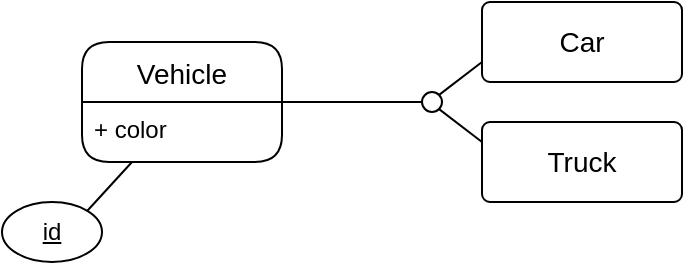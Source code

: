 <mxfile version="14.4.9" type="device"><diagram id="3r9_8MJocPqlBqg-iZ3g" name="Page-1"><mxGraphModel dx="569" dy="316" grid="1" gridSize="10" guides="1" tooltips="1" connect="1" arrows="1" fold="1" page="1" pageScale="1" pageWidth="850" pageHeight="1100" math="0" shadow="0"><root><mxCell id="0"/><mxCell id="1" parent="0"/><mxCell id="wTfbZInHD54_hbSJ-lcq-9" style="rounded=0;orthogonalLoop=1;jettySize=auto;html=1;exitX=0.25;exitY=1;exitDx=0;exitDy=0;entryX=1;entryY=0;entryDx=0;entryDy=0;endArrow=none;endFill=0;" parent="1" source="YVFj9LoLcNdwkADJwbmD-2" target="wTfbZInHD54_hbSJ-lcq-8" edge="1"><mxGeometry relative="1" as="geometry"/></mxCell><mxCell id="wTfbZInHD54_hbSJ-lcq-14" style="edgeStyle=none;rounded=0;orthogonalLoop=1;jettySize=auto;html=1;exitX=1;exitY=0;exitDx=0;exitDy=0;entryX=0;entryY=0.5;entryDx=0;entryDy=0;entryPerimeter=0;endArrow=none;endFill=0;" parent="1" source="YVFj9LoLcNdwkADJwbmD-2" target="wTfbZInHD54_hbSJ-lcq-13" edge="1"><mxGeometry relative="1" as="geometry"><mxPoint x="270" y="170" as="sourcePoint"/></mxGeometry></mxCell><mxCell id="wTfbZInHD54_hbSJ-lcq-6" value="Car" style="rounded=1;arcSize=10;whiteSpace=wrap;html=1;align=center;strokeWidth=1;fontSize=14;" parent="1" vertex="1"><mxGeometry x="350" y="120" width="100" height="40" as="geometry"/></mxCell><mxCell id="wTfbZInHD54_hbSJ-lcq-7" value="Truck" style="rounded=1;arcSize=10;whiteSpace=wrap;html=1;align=center;strokeWidth=1;fontSize=14;" parent="1" vertex="1"><mxGeometry x="350" y="180" width="100" height="40" as="geometry"/></mxCell><mxCell id="wTfbZInHD54_hbSJ-lcq-8" value="&lt;div style=&quot;font-size: 12px;&quot;&gt;id&lt;/div&gt;" style="ellipse;whiteSpace=wrap;html=1;align=center;fontStyle=4;fontSize=12;" parent="1" vertex="1"><mxGeometry x="110" y="220" width="50" height="30" as="geometry"/></mxCell><mxCell id="wTfbZInHD54_hbSJ-lcq-15" style="edgeStyle=none;rounded=0;orthogonalLoop=1;jettySize=auto;html=1;entryX=0;entryY=0.75;entryDx=0;entryDy=0;endArrow=none;endFill=0;exitX=0.855;exitY=0.145;exitDx=0;exitDy=0;exitPerimeter=0;" parent="1" source="wTfbZInHD54_hbSJ-lcq-13" target="wTfbZInHD54_hbSJ-lcq-6" edge="1"><mxGeometry relative="1" as="geometry"><mxPoint x="340" y="227" as="sourcePoint"/></mxGeometry></mxCell><mxCell id="wTfbZInHD54_hbSJ-lcq-16" style="edgeStyle=none;rounded=0;orthogonalLoop=1;jettySize=auto;html=1;entryX=0;entryY=0.25;entryDx=0;entryDy=0;endArrow=none;endFill=0;exitX=0.855;exitY=0.855;exitDx=0;exitDy=0;exitPerimeter=0;" parent="1" source="wTfbZInHD54_hbSJ-lcq-13" target="wTfbZInHD54_hbSJ-lcq-7" edge="1"><mxGeometry relative="1" as="geometry"><mxPoint x="445" y="220" as="sourcePoint"/></mxGeometry></mxCell><mxCell id="wTfbZInHD54_hbSJ-lcq-13" value="" style="strokeWidth=1;html=1;shape=mxgraph.flowchart.start_2;whiteSpace=wrap;" parent="1" vertex="1"><mxGeometry x="320" y="165" width="10" height="10" as="geometry"/></mxCell><mxCell id="YVFj9LoLcNdwkADJwbmD-1" value="Vehicle" style="swimlane;childLayout=stackLayout;horizontal=1;startSize=30;horizontalStack=0;rounded=1;fontSize=14;fontStyle=0;strokeWidth=1;resizeParent=0;resizeLast=1;shadow=0;dashed=0;align=center;" vertex="1" parent="1"><mxGeometry x="150" y="140" width="100" height="60" as="geometry"/></mxCell><mxCell id="YVFj9LoLcNdwkADJwbmD-2" value="+ color" style="align=left;strokeColor=none;fillColor=none;spacingLeft=4;fontSize=12;verticalAlign=top;resizable=0;rotatable=0;part=1;" vertex="1" parent="YVFj9LoLcNdwkADJwbmD-1"><mxGeometry y="30" width="100" height="30" as="geometry"/></mxCell></root></mxGraphModel></diagram></mxfile>